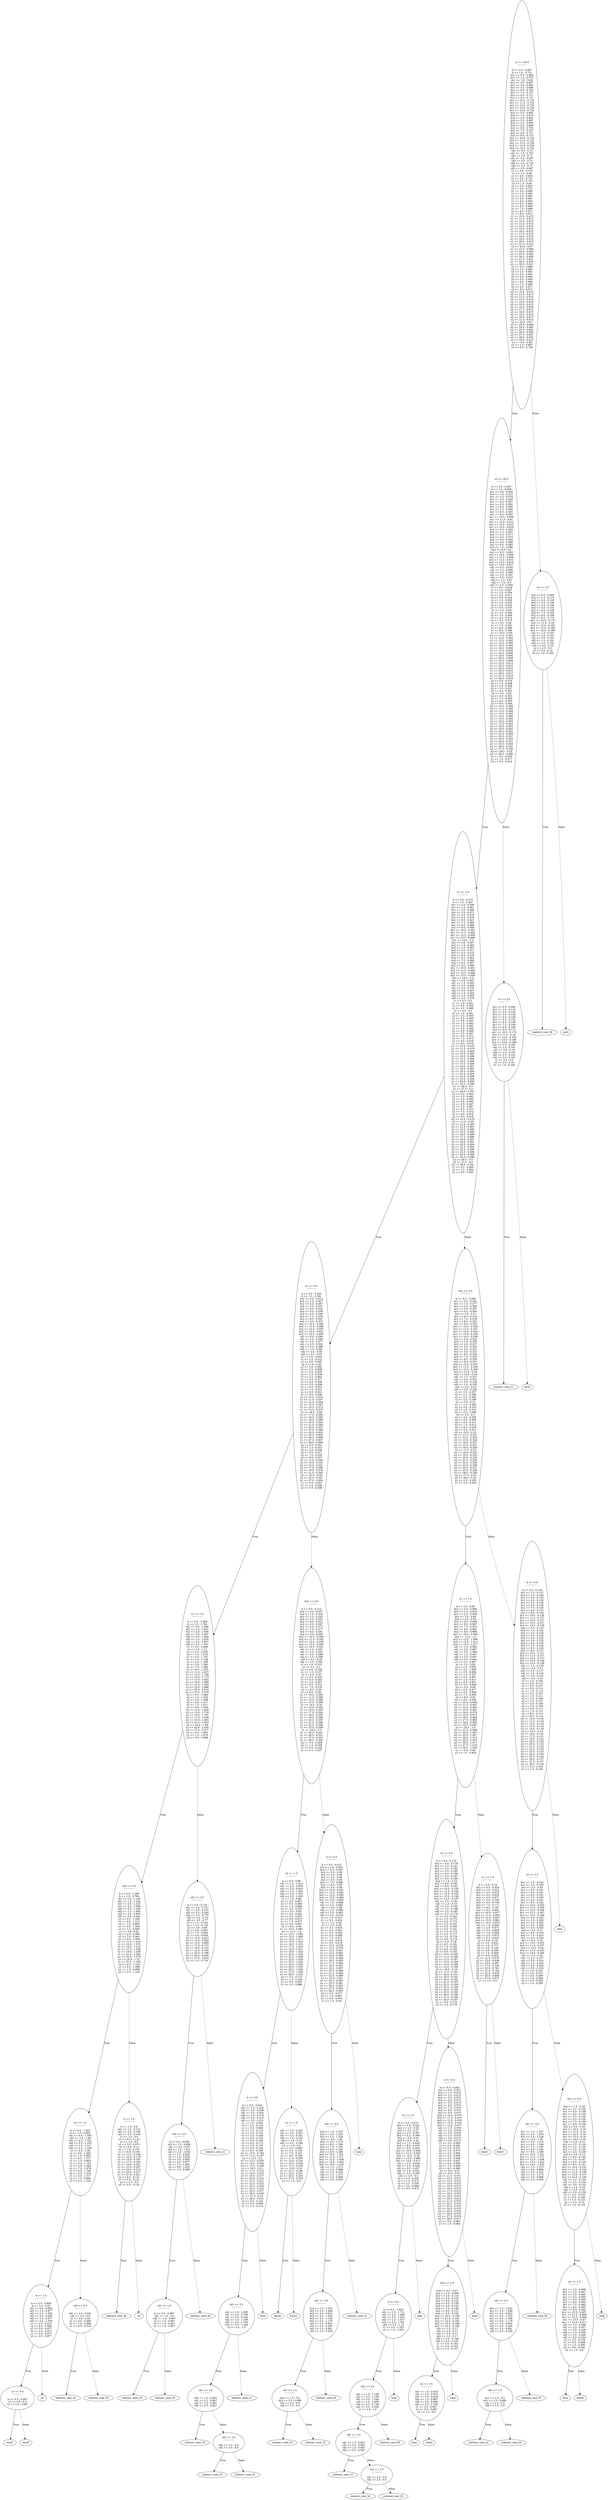 digraph {
0 [label="x1 <= 29.5
--------------

b <= 0.5 : 0.697
b <= 1.5 : 0.721
bc1 <= 0.5 : 0.663
bc1 <= 1.5 : 0.673
bc1 <= 2.5 : 0.68
bc1 <= 3.5 : 0.687
bc1 <= 4.5 : 0.693
bc1 <= 5.5 : 0.698
bc1 <= 6.5 : 0.703
bc1 <= 7.5 : 0.707
bc1 <= 8.5 : 0.711
bc1 <= 9.5 : 0.715
bc1 <= 10.5 : 0.719
bc1 <= 11.5 : 0.722
bc1 <= 12.5 : 0.725
bc1 <= 13.5 : 0.729
bc1 <= 14.5 : 0.732
bc2 <= 0.5 : 0.665
bc2 <= 1.5 : 0.674
bc2 <= 2.5 : 0.681
bc2 <= 3.5 : 0.687
bc2 <= 4.5 : 0.693
bc2 <= 5.5 : 0.698
bc2 <= 6.5 : 0.703
bc2 <= 7.5 : 0.707
bc2 <= 8.5 : 0.711
bc2 <= 9.5 : 0.715
bc2 <= 10.5 : 0.719
bc2 <= 11.5 : 0.722
bc2 <= 12.5 : 0.726
bc2 <= 13.5 : 0.729
bc2 <= 14.5 : 0.732
cd1 <= 0.5 : 0.73
cd1 <= 1.5 : 0.722
cd1 <= 2.5 : 0.71
cd1 <= 3.5 : 0.697
cd2 <= 0.5 : 0.73
cd2 <= 1.5 : 0.722
cd2 <= 2.5 : 0.71
cd2 <= 3.5 : 0.697
s1 <= 0.5 : 0.733
s1 <= 1.5 : 0.66
s1 <= 2.5 : 0.654
s1 <= 3.5 : 0.731
s2 <= 0.5 : 0.733
s2 <= 1.5 : 0.66
s2 <= 2.5 : 0.654
s2 <= 3.5 : 0.731
x1 <= 0.5 : 0.685
x1 <= 1.5 : 0.682
x1 <= 2.5 : 0.661
x1 <= 3.5 : 0.661
x1 <= 4.5 : 0.665
x1 <= 5.5 : 0.665
x1 <= 6.5 : 0.668
x1 <= 7.5 : 0.668
x1 <= 8.5 : 0.671
x1 <= 9.5 : 0.671
x1 <= 10.5 : 0.673
x1 <= 11.5 : 0.673
x1 <= 12.5 : 0.675
x1 <= 13.5 : 0.674
x1 <= 14.5 : 0.675
x1 <= 15.5 : 0.675
x1 <= 16.5 : 0.675
x1 <= 17.5 : 0.675
x1 <= 18.5 : 0.675
x1 <= 19.5 : 0.674
x1 <= 20.5 : 0.673
x1 <= 21.5 : 0.672
x1 <= 22.5 : 0.67
x1 <= 23.5 : 0.668
x1 <= 24.5 : 0.665
x1 <= 25.5 : 0.662
x1 <= 26.5 : 0.656
x1 <= 27.5 : 0.651
x1 <= 28.5 : 0.635
x1 <= 29.5 : 0.613
x2 <= 0.5 : 0.686
x2 <= 1.5 : 0.682
x2 <= 2.5 : 0.661
x2 <= 3.5 : 0.661
x2 <= 4.5 : 0.665
x2 <= 5.5 : 0.665
x2 <= 6.5 : 0.669
x2 <= 7.5 : 0.669
x2 <= 8.5 : 0.671
x2 <= 9.5 : 0.671
x2 <= 10.5 : 0.673
x2 <= 11.5 : 0.673
x2 <= 12.5 : 0.675
x2 <= 13.5 : 0.674
x2 <= 14.5 : 0.676
x2 <= 15.5 : 0.675
x2 <= 16.5 : 0.676
x2 <= 17.5 : 0.675
x2 <= 18.5 : 0.675
x2 <= 19.5 : 0.674
x2 <= 20.5 : 0.673
x2 <= 21.5 : 0.672
x2 <= 22.5 : 0.67
x2 <= 23.5 : 0.668
x2 <= 24.5 : 0.665
x2 <= 25.5 : 0.662
x2 <= 26.5 : 0.656
x2 <= 27.5 : 0.651
x2 <= 28.5 : 0.635
x2 <= 29.5 : 0.613
y1 <= 0.5 : 0.69
y1 <= 1.5 : 0.687
y2 <= 0.5 : 0.728"];
1 [label="x2 <= 29.5
--------------

b <= 0.5 : 0.587
b <= 1.5 : 0.606
bc1 <= 0.5 : 0.565
bc1 <= 1.5 : 0.572
bc1 <= 2.5 : 0.578
bc1 <= 3.5 : 0.583
bc1 <= 4.5 : 0.587
bc1 <= 5.5 : 0.592
bc1 <= 6.5 : 0.595
bc1 <= 7.5 : 0.599
bc1 <= 8.5 : 0.602
bc1 <= 9.5 : 0.605
bc1 <= 10.5 : 0.608
bc1 <= 11.5 : 0.61
bc1 <= 12.5 : 0.613
bc1 <= 13.5 : 0.615
bc1 <= 14.5 : 0.618
bc2 <= 0.5 : 0.559
bc2 <= 1.5 : 0.567
bc2 <= 2.5 : 0.573
bc2 <= 3.5 : 0.579
bc2 <= 4.5 : 0.584
bc2 <= 5.5 : 0.588
bc2 <= 6.5 : 0.593
bc2 <= 7.5 : 0.596
bc2 <= 8.5 : 0.6
bc2 <= 9.5 : 0.603
bc2 <= 10.5 : 0.606
bc2 <= 11.5 : 0.609
bc2 <= 12.5 : 0.612
bc2 <= 13.5 : 0.615
bc2 <= 14.5 : 0.617
cd1 <= 0.5 : 0.616
cd1 <= 1.5 : 0.609
cd1 <= 2.5 : 0.599
cd1 <= 3.5 : 0.587
cd2 <= 0.5 : 0.616
cd2 <= 1.5 : 0.61
cd2 <= 2.5 : 0.6
cd2 <= 3.5 : 0.593
s1 <= 0.5 : 0.618
s1 <= 1.5 : 0.567
s1 <= 2.5 : 0.559
s1 <= 3.5 : 0.617
s2 <= 0.5 : 0.618
s2 <= 1.5 : 0.558
s2 <= 2.5 : 0.552
s2 <= 3.5 : 0.616
x1 <= 0.5 : 0.576
x1 <= 1.5 : 0.58
x1 <= 2.5 : 0.569
x1 <= 3.5 : 0.569
x1 <= 4.5 : 0.574
x1 <= 5.5 : 0.575
x1 <= 6.5 : 0.58
x1 <= 7.5 : 0.581
x1 <= 8.5 : 0.586
x1 <= 9.5 : 0.586
x1 <= 10.5 : 0.59
x1 <= 11.5 : 0.591
x1 <= 12.5 : 0.595
x1 <= 13.5 : 0.595
x1 <= 14.5 : 0.599
x1 <= 15.5 : 0.599
x1 <= 16.5 : 0.602
x1 <= 17.5 : 0.603
x1 <= 18.5 : 0.606
x1 <= 19.5 : 0.606
x1 <= 20.5 : 0.609
x1 <= 21.5 : 0.609
x1 <= 22.5 : 0.612
x1 <= 23.5 : 0.612
x1 <= 24.5 : 0.615
x1 <= 25.5 : 0.615
x1 <= 26.5 : 0.617
x1 <= 27.5 : 0.618
x1 <= 28.5 : 0.619
x2 <= 0.5 : 0.576
x2 <= 1.5 : 0.568
x2 <= 2.5 : 0.558
x2 <= 3.5 : 0.557
x2 <= 4.5 : 0.561
x2 <= 5.5 : 0.56
x2 <= 6.5 : 0.563
x2 <= 7.5 : 0.563
x2 <= 8.5 : 0.565
x2 <= 9.5 : 0.564
x2 <= 10.5 : 0.566
x2 <= 11.5 : 0.565
x2 <= 12.5 : 0.566
x2 <= 13.5 : 0.565
x2 <= 14.5 : 0.566
x2 <= 15.5 : 0.565
x2 <= 16.5 : 0.565
x2 <= 17.5 : 0.564
x2 <= 18.5 : 0.563
x2 <= 19.5 : 0.562
x2 <= 20.5 : 0.561
x2 <= 21.5 : 0.559
x2 <= 22.5 : 0.557
x2 <= 23.5 : 0.555
x2 <= 24.5 : 0.551
x2 <= 25.5 : 0.548
x2 <= 26.5 : 0.541
x2 <= 27.5 : 0.536
x2 <= 28.5 : 0.52
x2 <= 29.5 : 0.496
y1 <= 0.5 : 0.579
y1 <= 1.5 : 0.577
y2 <= 0.5 : 0.614"];
2 [label="s1 <= 2.5
--------------

b <= 0.5 : 0.473
b <= 1.5 : 0.487
bc1 <= 0.5 : 0.456
bc1 <= 1.5 : 0.461
bc1 <= 2.5 : 0.466
bc1 <= 3.5 : 0.471
bc1 <= 4.5 : 0.474
bc1 <= 5.5 : 0.478
bc1 <= 6.5 : 0.481
bc1 <= 7.5 : 0.484
bc1 <= 8.5 : 0.486
bc1 <= 9.5 : 0.489
bc1 <= 10.5 : 0.491
bc1 <= 11.5 : 0.493
bc1 <= 12.5 : 0.496
bc1 <= 13.5 : 0.498
bc1 <= 14.5 : 0.5
bc2 <= 0.5 : 0.457
bc2 <= 1.5 : 0.462
bc2 <= 2.5 : 0.467
bc2 <= 3.5 : 0.471
bc2 <= 4.5 : 0.475
bc2 <= 5.5 : 0.478
bc2 <= 6.5 : 0.482
bc2 <= 7.5 : 0.484
bc2 <= 8.5 : 0.487
bc2 <= 9.5 : 0.489
bc2 <= 10.5 : 0.491
bc2 <= 11.5 : 0.494
bc2 <= 12.5 : 0.496
bc2 <= 13.5 : 0.498
bc2 <= 14.5 : 0.5
cd1 <= 0.5 : 0.497
cd1 <= 1.5 : 0.493
cd1 <= 2.5 : 0.485
cd1 <= 3.5 : 0.479
cd2 <= 0.5 : 0.497
cd2 <= 1.5 : 0.493
cd2 <= 2.5 : 0.485
cd2 <= 3.5 : 0.479
s1 <= 0.5 : 0.5
s1 <= 1.5 : 0.461
s1 <= 2.5 : 0.454
s1 <= 3.5 : 0.499
s2 <= 0.5 : 0.5
s2 <= 1.5 : 0.461
s2 <= 2.5 : 0.455
s2 <= 3.5 : 0.499
x1 <= 0.5 : 0.463
x1 <= 1.5 : 0.462
x1 <= 2.5 : 0.462
x1 <= 3.5 : 0.462
x1 <= 4.5 : 0.466
x1 <= 5.5 : 0.467
x1 <= 6.5 : 0.471
x1 <= 7.5 : 0.472
x1 <= 8.5 : 0.476
x1 <= 9.5 : 0.476
x1 <= 10.5 : 0.479
x1 <= 11.5 : 0.479
x1 <= 12.5 : 0.483
x1 <= 13.5 : 0.483
x1 <= 14.5 : 0.486
x1 <= 15.5 : 0.486
x1 <= 16.5 : 0.489
x1 <= 17.5 : 0.489
x1 <= 18.5 : 0.491
x1 <= 19.5 : 0.491
x1 <= 20.5 : 0.494
x1 <= 21.5 : 0.494
x1 <= 22.5 : 0.496
x1 <= 23.5 : 0.496
x1 <= 24.5 : 0.498
x1 <= 25.5 : 0.498
x1 <= 26.5 : 0.5
x1 <= 27.5 : 0.5
x1 <= 28.5 : 0.501
x2 <= 0.5 : 0.463
x2 <= 1.5 : 0.462
x2 <= 2.5 : 0.462
x2 <= 3.5 : 0.462
x2 <= 4.5 : 0.467
x2 <= 5.5 : 0.467
x2 <= 6.5 : 0.471
x2 <= 7.5 : 0.472
x2 <= 8.5 : 0.476
x2 <= 9.5 : 0.476
x2 <= 10.5 : 0.479
x2 <= 11.5 : 0.48
x2 <= 12.5 : 0.483
x2 <= 13.5 : 0.483
x2 <= 14.5 : 0.486
x2 <= 15.5 : 0.486
x2 <= 16.5 : 0.489
x2 <= 17.5 : 0.489
x2 <= 18.5 : 0.491
x2 <= 19.5 : 0.491
x2 <= 20.5 : 0.494
x2 <= 21.5 : 0.494
x2 <= 22.5 : 0.496
x2 <= 23.5 : 0.496
x2 <= 24.5 : 0.498
x2 <= 25.5 : 0.498
x2 <= 26.5 : 0.5
x2 <= 27.5 : 0.5
x2 <= 28.5 : 0.501
y1 <= 0.5 : 0.466
y1 <= 1.5 : 0.464
y2 <= 0.5 : 0.495"];
3 [label="s2 <= 2.5
--------------

b <= 0.5 : 0.543
b <= 1.5 : 0.581
bc2 <= 0.5 : 0.412
bc2 <= 1.5 : 0.457
bc2 <= 2.5 : 0.487
bc2 <= 3.5 : 0.507
bc2 <= 4.5 : 0.524
bc2 <= 5.5 : 0.538
bc2 <= 6.5 : 0.549
bc2 <= 7.5 : 0.558
bc2 <= 8.5 : 0.567
bc2 <= 9.5 : 0.575
bc2 <= 10.5 : 0.582
bc2 <= 11.5 : 0.589
bc2 <= 12.5 : 0.595
bc2 <= 13.5 : 0.601
bc2 <= 14.5 : 0.606
cd1 <= 0.5 : 0.598
cd1 <= 1.5 : 0.594
cd1 <= 2.5 : 0.577
cd1 <= 3.5 : 0.562
cd2 <= 0.5 : 0.598
cd2 <= 1.5 : 0.581
cd2 <= 2.5 : 0.56
cd2 <= 3.5 : 0.55
s1 <= 0.5 : 0.604
s1 <= 1.5 : 0.412
s2 <= 0.5 : 0.605
s2 <= 1.5 : 0.48
s2 <= 2.5 : 0.382
s2 <= 3.5 : 0.608
x1 <= 0.5 : 0.429
x1 <= 1.5 : 0.436
x1 <= 2.5 : 0.464
x1 <= 3.5 : 0.477
x1 <= 4.5 : 0.498
x1 <= 5.5 : 0.508
x1 <= 6.5 : 0.523
x1 <= 7.5 : 0.531
x1 <= 8.5 : 0.541
x1 <= 9.5 : 0.546
x1 <= 10.5 : 0.553
x1 <= 11.5 : 0.557
x1 <= 12.5 : 0.564
x1 <= 13.5 : 0.567
x1 <= 14.5 : 0.573
x1 <= 15.5 : 0.575
x1 <= 16.5 : 0.58
x1 <= 17.5 : 0.582
x1 <= 18.5 : 0.586
x1 <= 19.5 : 0.589
x1 <= 20.5 : 0.592
x1 <= 21.5 : 0.594
x1 <= 22.5 : 0.597
x1 <= 23.5 : 0.599
x1 <= 24.5 : 0.602
x1 <= 25.5 : 0.603
x1 <= 26.5 : 0.606
x1 <= 27.5 : 0.607
x1 <= 28.5 : 0.609
x2 <= 0.5 : 0.561
x2 <= 1.5 : 0.541
x2 <= 3.0 : 0.508
x2 <= 5.0 : 0.517
x2 <= 7.0 : 0.528
x2 <= 9.0 : 0.537
x2 <= 11.0 : 0.545
x2 <= 13.0 : 0.553
x2 <= 15.0 : 0.561
x2 <= 17.0 : 0.569
x2 <= 19.0 : 0.576
x2 <= 21.0 : 0.583
x2 <= 23.0 : 0.59
x2 <= 25.0 : 0.597
x2 <= 27.0 : 0.604
y1 <= 0.5 : 0.547
y1 <= 1.5 : 0.546
y2 <= 0.5 : 0.598"];
4 [label="s1 <= 1.5
--------------

b <= 0.5 : 2.006
b <= 1.5 : 1.744
cd1 <= 0.5 : 1.946
cd1 <= 1.5 : 1.851
cd1 <= 2.5 : 1.659
cd1 <= 3.5 : 1.487
cd2 <= 0.5 : 1.946
cd2 <= 1.5 : 1.876
cd2 <= 2.5 : 1.697
cd2 <= 3.5 : 1.501
s1 <= 0.5 : 2.009
s1 <= 1.5 : 1.12
s2 <= 0.5 : 2.023
s2 <= 1.5 : 1.218
x1 <= 0.5 : 1.191
x1 <= 1.5 : 1.128
x1 <= 3.0 : 1.259
x1 <= 5.0 : 1.385
x1 <= 7.0 : 1.496
x1 <= 9.0 : 1.579
x1 <= 11.0 : 1.637
x1 <= 13.0 : 1.708
x1 <= 15.0 : 1.773
x1 <= 17.0 : 1.832
x1 <= 19.0 : 1.888
x1 <= 21.0 : 1.939
x1 <= 23.0 : 1.988
x1 <= 25.0 : 2.033
x1 <= 27.0 : 2.076
x2 <= 0.5 : 1.289
x2 <= 1.5 : 1.226
x2 <= 3.0 : 1.308
x2 <= 5.0 : 1.417
x2 <= 7.0 : 1.517
x2 <= 9.0 : 1.594
x2 <= 11.0 : 1.649
x2 <= 13.0 : 1.718
x2 <= 15.0 : 1.781
x2 <= 17.0 : 1.839
x2 <= 19.0 : 1.893
x2 <= 21.0 : 1.943
x2 <= 23.0 : 1.99
x2 <= 25.0 : 2.035
x2 <= 27.0 : 2.077
y1 <= 0.5 : 1.863
y1 <= 1.5 : 1.679
y2 <= 0.5 : 1.966"];
5 [label="cd2 <= 3.5
--------------

b <= 0.5 : 1.289
b <= 1.5 : 0.794
cd1 <= 0.5 : 1.106
cd1 <= 1.5 : 1.234
cd1 <= 2.5 : 1.225
cd1 <= 3.5 : 1.306
cd2 <= 0.5 : 1.106
cd2 <= 1.5 : 1.045
cd2 <= 2.5 : 0.925
cd2 <= 3.5 : 0.641
s1 <= 0.5 : 1.186
s2 <= 0.5 : 1.213
s2 <= 1.5 : 0.695
x1 <= 0.5 : 1.006
x1 <= 1.5 : 0.695
x1 <= 3.0 : 0.81
x1 <= 5.0 : 0.904
x1 <= 7.0 : 0.961
x1 <= 9.0 : 1.006
x1 <= 11.0 : 1.014
x1 <= 13.0 : 1.073
x1 <= 15.0 : 1.123
x1 <= 17.0 : 1.168
x1 <= 19.0 : 1.208
x1 <= 21.0 : 1.245
x1 <= 23.0 : 1.279
x1 <= 25.0 : 1.31
x1 <= 27.0 : 1.339
x2 <= 0.5 : 1.144
y1 <= 0.5 : 1.006
y1 <= 1.5 : 0.695
y2 <= 0.5 : 1.144"];
6 [label="s2 <= 1.5
--------------

b <= 0.5 : 1.653
b <= 1.5 : 0.863
cd1 <= 0.5 : 1.355
cd1 <= 1.5 : 1.68
cd1 <= 2.5 : 1.701
cd2 <= 0.5 : 1.355
cd2 <= 1.5 : 1.317
cd2 <= 2.5 : 1.189
s1 <= 0.5 : 1.36
s2 <= 0.5 : 1.465
s2 <= 1.5 : 0.863
x1 <= 0.5 : 1.317
x1 <= 1.5 : 0.863
x1 <= 3.0 : 1.163
x1 <= 5.0 : 1.466
x1 <= 7.0 : 1.678
x1 <= 9.0 : 1.766
x2 <= 0.5 : 1.524
y1 <= 0.5 : 1.317
y1 <= 1.5 : 0.863
y2 <= 0.5 : 1.524"];
7 [label="b <= 1.5
--------------

b <= 0.5 : 0.838
b <= 1.5 : 0.25
cd1 <= 0.5 : 0.692
cd1 <= 1.5 : 0.877
cd1 <= 2.5 : 1.002
cd2 <= 0.5 : 0.692
cd2 <= 1.5 : 0.877
cd2 <= 2.5 : 1.002
s1 <= 0.5 : 0.412
s2 <= 0.5 : 0.594
x1 <= 0.5 : 0.877
x2 <= 0.5 : 0.877
y1 <= 0.5 : 0.877
y2 <= 0.5 : 0.877"];
8 [label="s1 <= 0.5
--------------

b <= 0.5 : 0.667
s1 <= 0.5 : 0.0
s2 <= 0.5 : 0.667"];
9 [label="send1"];
8 -> 9 [label="True"];
10 [label="send2"];
8 -> 10 [style="dashed", label="False"];
7 -> 8 [label="True"];
11 [label="cd"];
7 -> 11 [style="dashed", label="False"];
6 -> 7 [label="True"];
12 [label="cd2 <= 2.5
--------------

cd1 <= 1.5 : 0.451
cd2 <= 2.5 : 0.0
x1 <= 3.0 : 0.25
x1 <= 5.0 : 0.406
x1 <= 7.0 : 0.488
x1 <= 9.0 : 0.518"];
13 [label="station2_cmd_34"];
12 -> 13 [label="True"];
14 [label="station2_cmd_35"];
12 -> 14 [style="dashed", label="False"];
6 -> 12 [style="dashed", label="False"];
5 -> 6 [label="True"];
15 [label="b <= 1.5
--------------

b <= 1.5 : 0.0
cd1 <= 1.5 : 0.212
cd1 <= 2.5 : 0.193
cd1 <= 3.5 : 0.158
s2 <= 1.5 : 0.0
x1 <= 0.5 : 0.131
x1 <= 1.5 : 0.0
x1 <= 3.0 : 0.073
x1 <= 5.0 : 0.11
x1 <= 7.0 : 0.137
x1 <= 9.0 : 0.155
x1 <= 11.0 : 0.168
x1 <= 13.0 : 0.178
x1 <= 15.0 : 0.187
x1 <= 17.0 : 0.195
x1 <= 19.0 : 0.201
x1 <= 21.0 : 0.207
x1 <= 23.0 : 0.212
x1 <= 25.0 : 0.217
x1 <= 27.0 : 0.221
x2 <= 0.5 : 0.131
y1 <= 0.5 : 0.131
y1 <= 1.5 : 0.0
y2 <= 0.5 : 0.131"];
16 [label="station2_cmd_36"];
15 -> 16 [label="True"];
17 [label="cd"];
15 -> 17 [style="dashed", label="False"];
5 -> 15 [style="dashed", label="False"];
4 -> 5 [label="True"];
18 [label="cd1 <= 3.5
--------------

b <= 0.5 : 0.716
cd1 <= 1.5 : 0.727
cd1 <= 2.5 : 0.572
cd1 <= 3.5 : 0.185
cd2 <= 1.5 : 0.779
cd2 <= 2.5 : 0.74
cd2 <= 3.5 : 0.77
s2 <= 1.5 : 0.716
x2 <= 1.0 : 0.716
x2 <= 3.0 : 0.66
x2 <= 5.0 : 0.661
x2 <= 7.0 : 0.644
x2 <= 9.0 : 0.644
x2 <= 11.0 : 0.613
x2 <= 13.0 : 0.652
x2 <= 15.0 : 0.685
x2 <= 17.0 : 0.715
x2 <= 19.0 : 0.741
x2 <= 21.0 : 0.765
x2 <= 23.0 : 0.786
x2 <= 25.0 : 0.806
x2 <= 27.0 : 0.824
y1 <= 1.0 : 0.716"];
19 [label="cd1 <= 2.5
--------------

b <= 0.5 : 0.828
cd1 <= 1.5 : 0.656
cd1 <= 2.5 : 0.25
cd2 <= 1.5 : 1.011
cd2 <= 2.5 : 1.052
s2 <= 1.5 : 0.828
x2 <= 1.0 : 0.828
x2 <= 3.0 : 0.692
x2 <= 5.0 : 0.877
x2 <= 7.0 : 1.002
x2 <= 9.0 : 1.052
y1 <= 1.0 : 0.828"];
20 [label="cd1 <= 1.5
--------------

b <= 0.5 : 0.667
cd1 <= 1.5 : 0.0
cd2 <= 1.5 : 0.667
s2 <= 1.5 : 0.667
x2 <= 1.0 : 0.667
y1 <= 1.0 : 0.667"];
21 [label="station1_cmd_18"];
20 -> 21 [label="True"];
22 [label="station1_cmd_19"];
20 -> 22 [style="dashed", label="False"];
19 -> 20 [label="True"];
23 [label="station1_cmd_20"];
19 -> 23 [style="dashed", label="False"];
18 -> 19 [label="True"];
24 [label="station1_cmd_21"];
18 -> 24 [style="dashed", label="False"];
4 -> 18 [style="dashed", label="False"];
3 -> 4 [label="True"];
25 [label="bc2 <= 0.5
--------------

b <= 0.5 : 0.215
bc2 <= 0.5 : 0.207
bc2 <= 1.5 : 0.229
bc2 <= 2.5 : 0.243
bc2 <= 3.5 : 0.252
bc2 <= 4.5 : 0.261
bc2 <= 5.5 : 0.267
bc2 <= 6.5 : 0.273
bc2 <= 7.5 : 0.277
bc2 <= 8.5 : 0.281
bc2 <= 9.5 : 0.285
bc2 <= 10.5 : 0.288
bc2 <= 11.5 : 0.292
bc2 <= 12.5 : 0.295
bc2 <= 13.5 : 0.298
bc2 <= 14.5 : 0.301
cd1 <= 1.5 : 0.297
cd1 <= 2.5 : 0.291
cd1 <= 3.5 : 0.288
cd2 <= 1.5 : 0.298
cd2 <= 2.5 : 0.29
cd2 <= 3.5 : 0.281
s1 <= 1.5 : 0.215
s2 <= 3.5 : 0.3
x1 <= 0.5 : 0.229
x1 <= 1.5 : 0.237
x1 <= 2.5 : 0.25
x1 <= 3.5 : 0.255
x1 <= 4.5 : 0.263
x1 <= 5.5 : 0.267
x1 <= 6.5 : 0.273
x1 <= 7.5 : 0.276
x1 <= 8.5 : 0.28
x1 <= 9.5 : 0.281
x1 <= 10.5 : 0.284
x1 <= 11.5 : 0.286
x1 <= 12.5 : 0.288
x1 <= 13.5 : 0.289
x1 <= 14.5 : 0.29
x1 <= 15.5 : 0.292
x1 <= 16.5 : 0.293
x1 <= 17.5 : 0.294
x1 <= 18.5 : 0.295
x1 <= 19.5 : 0.296
x1 <= 20.5 : 0.297
x1 <= 21.5 : 0.298
x1 <= 22.5 : 0.298
x1 <= 23.5 : 0.299
x1 <= 24.5 : 0.3
x1 <= 25.5 : 0.301
x1 <= 26.5 : 0.301
x1 <= 27.5 : 0.302
x1 <= 28.5 : 0.302
x2 <= 0.5 : 0.268
x2 <= 1.5 : 0.248
y1 <= 0.5 : 0.229
y1 <= 1.5 : 0.237"];
26 [label="x2 <= 1.5
--------------

b <= 0.5 : 0.89
cd1 <= 1.5 : 1.012
cd1 <= 2.5 : 0.979
cd1 <= 3.5 : 0.933
cd2 <= 1.5 : 1.005
cd2 <= 2.5 : 1.001
cd2 <= 3.5 : 1.026
s1 <= 1.5 : 0.89
s2 <= 3.5 : 0.857
x1 <= 0.5 : 0.865
x1 <= 1.5 : 0.886
x1 <= 2.5 : 0.922
x1 <= 3.5 : 0.93
x1 <= 4.5 : 0.951
x1 <= 5.5 : 0.957
x1 <= 6.5 : 0.973
x1 <= 7.5 : 0.977
x1 <= 8.5 : 0.987
x1 <= 9.5 : 0.99
x1 <= 10.5 : 0.997
x1 <= 11.5 : 1.0
x1 <= 12.5 : 1.005
x1 <= 13.5 : 1.008
x1 <= 14.5 : 1.011
x1 <= 15.5 : 1.014
x1 <= 16.5 : 1.016
x1 <= 17.5 : 1.019
x1 <= 18.5 : 1.021
x1 <= 19.5 : 1.024
x1 <= 20.5 : 1.025
x1 <= 21.5 : 1.028
x1 <= 22.5 : 1.028
x1 <= 23.5 : 1.032
x1 <= 24.5 : 1.032
x1 <= 25.5 : 1.035
x1 <= 26.5 : 1.034
x1 <= 27.5 : 1.038
x1 <= 28.5 : 1.031
x2 <= 0.5 : 0.715
x2 <= 1.5 : 0.239
y1 <= 0.5 : 0.865
y1 <= 1.5 : 0.886"];
27 [label="b <= 0.5
--------------

b <= 0.5 : 0.044
cd1 <= 1.5 : 0.216
cd1 <= 2.5 : 0.208
cd1 <= 3.5 : 0.204
cd2 <= 1.5 : 0.219
cd2 <= 2.5 : 0.215
cd2 <= 3.5 : 0.221
s1 <= 1.5 : 0.044
s2 <= 3.5 : 0.216
x1 <= 0.5 : 0.084
x1 <= 1.5 : 0.114
x1 <= 2.5 : 0.131
x1 <= 3.5 : 0.146
x1 <= 4.5 : 0.155
x1 <= 5.5 : 0.165
x1 <= 6.5 : 0.172
x1 <= 7.5 : 0.179
x1 <= 8.5 : 0.184
x1 <= 9.5 : 0.189
x1 <= 10.5 : 0.193
x1 <= 11.5 : 0.197
x1 <= 12.5 : 0.2
x1 <= 13.5 : 0.203
x1 <= 14.5 : 0.206
x1 <= 15.5 : 0.208
x1 <= 16.5 : 0.21
x1 <= 17.5 : 0.213
x1 <= 18.5 : 0.215
x1 <= 19.5 : 0.217
x1 <= 20.5 : 0.219
x1 <= 21.5 : 0.221
x1 <= 22.5 : 0.222
x1 <= 23.5 : 0.224
x1 <= 24.5 : 0.225
x1 <= 25.5 : 0.227
x1 <= 26.5 : 0.228
x1 <= 27.5 : 0.23
x1 <= 28.5 : 0.231
x2 <= 0.5 : 0.216
y1 <= 0.5 : 0.084
y1 <= 1.5 : 0.114"];
28 [label="cd1 <= 3.5
--------------

cd1 <= 1.5 : 1.005
cd1 <= 2.5 : 0.738
cd1 <= 3.5 : 0.594
cd2 <= 1.5 : 1.189
cd2 <= 2.5 : 1.156
cd2 <= 3.5 : 1.344
s2 <= 3.5 : 1.0"];
29 [label="cd1 <= 1.5
--------------

cd1 <= 1.5 : 0.667
cd1 <= 2.5 : 0.667
cd2 <= 1.5 : 0.667
cd2 <= 2.5 : 0.667"];
30 [label="station1_cmd_18"];
29 -> 30 [label="True"];
31 [label="cd1 <= 2.5
--------------

cd1 <= 2.5 : 0.0
cd2 <= 2.5 : 0.0"];
32 [label="station1_cmd_19"];
31 -> 32 [label="True"];
33 [label="station1_cmd_20"];
31 -> 33 [style="dashed", label="False"];
29 -> 31 [style="dashed", label="False"];
28 -> 29 [label="True"];
34 [label="station1_cmd_21"];
28 -> 34 [style="dashed", label="False"];
27 -> 28 [label="True"];
35 [label="time"];
27 -> 35 [style="dashed", label="False"];
26 -> 27 [label="True"];
36 [label="x1 <= 1.0
--------------

cd1 <= 1.5 : 0.262
cd1 <= 2.5 : 0.261
cd1 <= 3.5 : 0.261
cd2 <= 1.5 : 0.232
cd2 <= 2.5 : 0.23
cd2 <= 3.5 : 0.248
x1 <= 1.0 : 0.0
x1 <= 3.0 : 0.089
x1 <= 5.0 : 0.134
x1 <= 7.0 : 0.167
x1 <= 9.0 : 0.189
x1 <= 11.0 : 0.205
x1 <= 13.0 : 0.216
x1 <= 15.0 : 0.226
x1 <= 17.0 : 0.233
x1 <= 19.0 : 0.24
x1 <= 21.0 : 0.246
x1 <= 23.0 : 0.251
x1 <= 25.0 : 0.255
x1 <= 27.0 : 0.259
y1 <= 1.0 : 0.0"];
37 [label="send2"];
36 -> 37 [label="True"];
38 [label="busy2"];
36 -> 38 [style="dashed", label="False"];
26 -> 36 [style="dashed", label="False"];
25 -> 26 [label="True"];
39 [label="b <= 0.5
--------------

b <= 0.5 : 0.015
bc2 <= 1.5 : 0.091
bc2 <= 2.5 : 0.091
bc2 <= 3.5 : 0.09
bc2 <= 4.5 : 0.09
bc2 <= 5.5 : 0.09
bc2 <= 6.5 : 0.09
bc2 <= 7.5 : 0.089
bc2 <= 8.5 : 0.09
bc2 <= 9.5 : 0.09
bc2 <= 10.5 : 0.091
bc2 <= 11.5 : 0.091
bc2 <= 12.5 : 0.092
bc2 <= 13.5 : 0.092
bc2 <= 14.5 : 0.093
cd1 <= 1.5 : 0.088
cd1 <= 2.5 : 0.083
cd1 <= 3.5 : 0.08
cd2 <= 1.5 : 0.089
cd2 <= 2.5 : 0.083
cd2 <= 3.5 : 0.079
s1 <= 1.5 : 0.015
x1 <= 0.5 : 0.034
x1 <= 1.5 : 0.04
x1 <= 2.5 : 0.05
x1 <= 3.5 : 0.054
x1 <= 4.5 : 0.061
x1 <= 5.5 : 0.064
x1 <= 6.5 : 0.069
x1 <= 7.5 : 0.071
x1 <= 8.5 : 0.074
x1 <= 9.5 : 0.076
x1 <= 10.5 : 0.078
x1 <= 11.5 : 0.079
x1 <= 12.5 : 0.081
x1 <= 13.5 : 0.082
x1 <= 14.5 : 0.083
x1 <= 15.5 : 0.084
x1 <= 16.5 : 0.085
x1 <= 17.5 : 0.086
x1 <= 18.5 : 0.087
x1 <= 19.5 : 0.087
x1 <= 20.5 : 0.088
x1 <= 21.5 : 0.089
x1 <= 22.5 : 0.089
x1 <= 23.5 : 0.09
x1 <= 24.5 : 0.091
x1 <= 25.5 : 0.091
x1 <= 26.5 : 0.092
x1 <= 27.5 : 0.092
x1 <= 28.5 : 0.093
x2 <= 0.5 : 0.077
x2 <= 1.5 : 0.087
y1 <= 0.5 : 0.034
y1 <= 1.5 : 0.04"];
40 [label="cd1 <= 3.5
--------------

bc2 <= 1.5 : 1.357
bc2 <= 2.5 : 1.333
bc2 <= 3.5 : 1.228
bc2 <= 4.5 : 1.26
bc2 <= 5.5 : 1.274
bc2 <= 6.5 : 1.266
bc2 <= 7.5 : 1.192
bc2 <= 8.5 : 1.242
bc2 <= 9.5 : 1.289
bc2 <= 10.5 : 1.331
bc2 <= 11.5 : 1.371
bc2 <= 12.5 : 1.408
bc2 <= 13.5 : 1.443
bc2 <= 14.5 : 1.476
cd1 <= 1.5 : 1.273
cd1 <= 2.5 : 0.888
cd1 <= 3.5 : 0.525
cd2 <= 1.5 : 1.273
cd2 <= 2.5 : 0.888
cd2 <= 3.5 : 0.525"];
41 [label="cd1 <= 2.5
--------------

bc2 <= 1.5 : 1.022
bc2 <= 2.5 : 1.046
bc2 <= 3.5 : 0.922
bc2 <= 4.5 : 1.022
bc2 <= 5.5 : 1.106
bc2 <= 6.5 : 1.178
cd1 <= 1.5 : 0.801
cd1 <= 2.5 : 0.295
cd2 <= 1.5 : 0.801
cd2 <= 2.5 : 0.295"];
42 [label="cd1 <= 1.5
--------------

bc2 <= 1.5 : 0.5
bc2 <= 2.5 : 0.689
cd1 <= 1.5 : 0.0
cd2 <= 1.5 : 0.0"];
43 [label="station1_cmd_18"];
42 -> 43 [label="True"];
44 [label="station1_cmd_19"];
42 -> 44 [style="dashed", label="False"];
41 -> 42 [label="True"];
45 [label="station1_cmd_20"];
41 -> 45 [style="dashed", label="False"];
40 -> 41 [label="True"];
46 [label="station1_cmd_21"];
40 -> 46 [style="dashed", label="False"];
39 -> 40 [label="True"];
47 [label="time"];
39 -> 47 [style="dashed", label="False"];
25 -> 39 [style="dashed", label="False"];
3 -> 25 [style="dashed", label="False"];
2 -> 3 [label="True"];
48 [label="bc1 <= 0.5
--------------

b <= 0.5 : 0.298
bc1 <= 0.5 : 0.261
bc1 <= 1.5 : 0.277
bc1 <= 2.5 : 0.289
bc1 <= 3.5 : 0.297
bc1 <= 4.5 : 0.304
bc1 <= 5.5 : 0.31
bc1 <= 6.5 : 0.314
bc1 <= 7.5 : 0.318
bc1 <= 8.5 : 0.322
bc1 <= 9.5 : 0.325
bc1 <= 10.5 : 0.328
bc1 <= 11.5 : 0.331
bc1 <= 12.5 : 0.334
bc1 <= 13.5 : 0.336
bc1 <= 14.5 : 0.339
bc2 <= 0.5 : 0.322
bc2 <= 1.5 : 0.325
bc2 <= 2.5 : 0.327
bc2 <= 3.5 : 0.329
bc2 <= 4.5 : 0.331
bc2 <= 5.5 : 0.332
bc2 <= 6.5 : 0.334
bc2 <= 7.5 : 0.335
bc2 <= 8.5 : 0.336
bc2 <= 9.5 : 0.337
bc2 <= 10.5 : 0.337
bc2 <= 11.5 : 0.338
bc2 <= 12.5 : 0.339
bc2 <= 13.5 : 0.34
bc2 <= 14.5 : 0.34
cd1 <= 1.5 : 0.337
cd1 <= 2.5 : 0.332
cd1 <= 3.5 : 0.326
cd2 <= 1.5 : 0.335
cd2 <= 2.5 : 0.33
cd2 <= 3.5 : 0.328
s1 <= 3.5 : 0.337
s2 <= 1.5 : 0.298
s2 <= 2.5 : 0.306
s2 <= 3.5 : 0.339
x1 <= 0.5 : 0.31
x1 <= 1.5 : 0.282
x2 <= 0.5 : 0.314
x2 <= 1.5 : 0.315
x2 <= 2.5 : 0.299
x2 <= 3.5 : 0.3
x2 <= 4.5 : 0.305
x2 <= 5.5 : 0.306
x2 <= 6.5 : 0.311
x2 <= 7.5 : 0.312
x2 <= 8.5 : 0.316
x2 <= 9.5 : 0.317
x2 <= 10.5 : 0.32
x2 <= 11.5 : 0.321
x2 <= 12.5 : 0.324
x2 <= 13.5 : 0.324
x2 <= 14.5 : 0.327
x2 <= 15.5 : 0.327
x2 <= 16.5 : 0.329
x2 <= 17.5 : 0.33
x2 <= 18.5 : 0.332
x2 <= 19.5 : 0.332
x2 <= 20.5 : 0.334
x2 <= 21.5 : 0.334
x2 <= 22.5 : 0.336
x2 <= 23.5 : 0.336
x2 <= 24.5 : 0.337
x2 <= 25.5 : 0.338
x2 <= 26.5 : 0.339
x2 <= 27.5 : 0.34
x2 <= 28.5 : 0.34
y1 <= 0.5 : 0.293
y1 <= 1.5 : 0.294"];
49 [label="x1 <= 1.5
--------------

b <= 0.5 : 0.85
bc2 <= 0.5 : 0.896
bc2 <= 1.5 : 0.914
bc2 <= 2.5 : 0.928
bc2 <= 3.5 : 0.94
bc2 <= 4.5 : 0.95
bc2 <= 5.5 : 0.959
bc2 <= 6.5 : 0.967
bc2 <= 7.5 : 0.975
bc2 <= 8.5 : 0.982
bc2 <= 9.5 : 0.988
bc2 <= 10.5 : 0.994
bc2 <= 11.5 : 1.0
bc2 <= 12.5 : 1.006
bc2 <= 13.5 : 1.011
bc2 <= 14.5 : 1.017
cd1 <= 1.5 : 0.994
cd1 <= 2.5 : 0.987
cd1 <= 3.5 : 1.008
cd2 <= 1.5 : 0.987
cd2 <= 2.5 : 0.947
cd2 <= 3.5 : 0.902
s1 <= 3.5 : 0.807
s2 <= 1.5 : 0.85
s2 <= 2.5 : 0.853
s2 <= 3.5 : 1.009
x1 <= 0.5 : 0.694
x1 <= 1.5 : 0.327
x2 <= 0.5 : 0.951
x2 <= 1.5 : 0.911
x2 <= 2.5 : 0.851
x2 <= 3.5 : 0.848
x2 <= 4.5 : 0.88
x2 <= 5.5 : 0.877
x2 <= 6.5 : 0.908
x2 <= 7.5 : 0.905
x2 <= 8.5 : 0.93
x2 <= 9.5 : 0.928
x2 <= 10.5 : 0.949
x2 <= 11.5 : 0.947
x2 <= 12.5 : 0.962
x2 <= 13.5 : 0.961
x2 <= 14.5 : 0.974
x2 <= 15.5 : 0.973
x2 <= 16.5 : 0.984
x2 <= 17.5 : 0.983
x2 <= 18.5 : 0.992
x2 <= 19.5 : 0.991
x2 <= 20.5 : 1.0
x2 <= 21.5 : 0.999
x2 <= 22.5 : 1.007
x2 <= 23.5 : 1.007
x2 <= 24.5 : 1.012
x2 <= 25.5 : 1.013
x2 <= 26.5 : 1.017
x2 <= 27.5 : 1.018
x2 <= 28.5 : 1.018
y1 <= 0.5 : 0.82
y1 <= 1.5 : 0.818"];
50 [label="x2 <= 0.5
--------------

b <= 0.5 : 0.175
bc2 <= 0.5 : 0.179
bc2 <= 1.5 : 0.181
bc2 <= 2.5 : 0.183
bc2 <= 3.5 : 0.185
bc2 <= 4.5 : 0.186
bc2 <= 5.5 : 0.187
bc2 <= 6.5 : 0.189
bc2 <= 7.5 : 0.19
bc2 <= 8.5 : 0.191
bc2 <= 9.5 : 0.192
bc2 <= 10.5 : 0.193
bc2 <= 11.5 : 0.194
bc2 <= 12.5 : 0.195
bc2 <= 13.5 : 0.196
bc2 <= 14.5 : 0.197
cd1 <= 1.5 : 0.191
cd1 <= 2.5 : 0.19
cd1 <= 3.5 : 0.192
cd2 <= 1.5 : 0.188
cd2 <= 2.5 : 0.183
cd2 <= 3.5 : 0.179
s1 <= 3.5 : 0.183
s2 <= 1.5 : 0.175
s2 <= 2.5 : 0.175
s2 <= 3.5 : 0.197
x1 <= 0.5 : 0.189
x2 <= 0.5 : 0.161
x2 <= 1.5 : 0.172
x2 <= 2.5 : 0.177
x2 <= 3.5 : 0.178
x2 <= 4.5 : 0.179
x2 <= 5.5 : 0.18
x2 <= 6.5 : 0.181
x2 <= 7.5 : 0.182
x2 <= 8.5 : 0.183
x2 <= 9.5 : 0.184
x2 <= 10.5 : 0.185
x2 <= 11.5 : 0.186
x2 <= 12.5 : 0.187
x2 <= 13.5 : 0.188
x2 <= 14.5 : 0.188
x2 <= 15.5 : 0.189
x2 <= 16.5 : 0.19
x2 <= 17.5 : 0.191
x2 <= 18.5 : 0.191
x2 <= 19.5 : 0.192
x2 <= 20.5 : 0.192
x2 <= 21.5 : 0.193
x2 <= 22.5 : 0.194
x2 <= 23.5 : 0.194
x2 <= 24.5 : 0.195
x2 <= 25.5 : 0.195
x2 <= 26.5 : 0.196
x2 <= 27.5 : 0.196
x2 <= 28.5 : 0.197
y1 <= 0.5 : 0.175
y1 <= 1.5 : 0.176"];
51 [label="s2 <= 2.5
--------------

b <= 0.5 : 0.472
bc2 <= 0.5 : 0.321
bc2 <= 1.5 : 0.35
bc2 <= 2.5 : 0.37
bc2 <= 3.5 : 0.387
bc2 <= 4.5 : 0.399
bc2 <= 5.5 : 0.41
bc2 <= 6.5 : 0.42
bc2 <= 7.5 : 0.429
bc2 <= 8.5 : 0.436
bc2 <= 9.5 : 0.443
bc2 <= 10.5 : 0.449
bc2 <= 11.5 : 0.455
bc2 <= 12.5 : 0.46
bc2 <= 13.5 : 0.466
bc2 <= 14.5 : 0.471
cd1 <= 1.5 : 0.449
cd1 <= 2.5 : 0.445
cd1 <= 3.5 : 0.457
cd2 <= 1.5 : 0.431
cd2 <= 2.5 : 0.409
cd2 <= 3.5 : 0.4
s1 <= 3.5 : 0.433
s2 <= 1.5 : 0.472
s2 <= 2.5 : 0.205
s2 <= 3.5 : 0.468
x1 <= 0.5 : 0.472"];
52 [label="b <= 0.5
--------------

b <= 0.5 : 1.033
cd1 <= 1.5 : 1.711
cd1 <= 2.5 : 1.689
cd1 <= 3.5 : 1.815
cd2 <= 1.5 : 1.537
cd2 <= 2.5 : 1.301
cd2 <= 3.5 : 1.14
s1 <= 3.5 : 1.333
s2 <= 1.5 : 1.033"];
53 [label="cd2 <= 3.5
--------------

cd1 <= 1.5 : 1.189
cd1 <= 2.5 : 1.156
cd1 <= 3.5 : 1.344
cd2 <= 1.5 : 1.005
cd2 <= 2.5 : 0.738
cd2 <= 3.5 : 0.594
s1 <= 3.5 : 1.0"];
54 [label="cd1 <= 1.5
--------------

cd1 <= 1.5 : 0.667
cd1 <= 2.5 : 0.667
cd2 <= 1.5 : 0.667
cd2 <= 2.5 : 0.667"];
55 [label="station2_cmd_33"];
54 -> 55 [label="True"];
56 [label="cd1 <= 2.5
--------------

cd1 <= 2.5 : 0.0
cd2 <= 2.5 : 0.0"];
57 [label="station2_cmd_34"];
56 -> 57 [label="True"];
58 [label="station2_cmd_35"];
56 -> 58 [style="dashed", label="False"];
54 -> 56 [style="dashed", label="False"];
53 -> 54 [label="True"];
59 [label="station2_cmd_36"];
53 -> 59 [style="dashed", label="False"];
52 -> 53 [label="True"];
60 [label="time"];
52 -> 60 [style="dashed", label="False"];
51 -> 52 [label="True"];
61 [label="time"];
51 -> 61 [style="dashed", label="False"];
50 -> 51 [label="True"];
62 [label="b <= 0.5
--------------

b <= 0.5 : 0.063
bc2 <= 0.5 : 0.071
bc2 <= 1.5 : 0.072
bc2 <= 2.5 : 0.072
bc2 <= 3.5 : 0.073
bc2 <= 4.5 : 0.073
bc2 <= 5.5 : 0.074
bc2 <= 6.5 : 0.074
bc2 <= 7.5 : 0.074
bc2 <= 8.5 : 0.075
bc2 <= 9.5 : 0.075
bc2 <= 10.5 : 0.075
bc2 <= 11.5 : 0.076
bc2 <= 12.5 : 0.076
bc2 <= 13.5 : 0.076
bc2 <= 14.5 : 0.077
cd1 <= 1.5 : 0.076
cd1 <= 2.5 : 0.076
cd1 <= 3.5 : 0.076
cd2 <= 1.5 : 0.075
cd2 <= 2.5 : 0.073
cd2 <= 3.5 : 0.072
s1 <= 3.5 : 0.069
s2 <= 2.0 : 0.063
x1 <= 0.5 : 0.072
x2 <= 1.5 : 0.073
x2 <= 2.5 : 0.065
x2 <= 3.5 : 0.065
x2 <= 4.5 : 0.066
x2 <= 5.5 : 0.067
x2 <= 6.5 : 0.068
x2 <= 7.5 : 0.068
x2 <= 8.5 : 0.069
x2 <= 9.5 : 0.07
x2 <= 10.5 : 0.07
x2 <= 11.5 : 0.071
x2 <= 12.5 : 0.071
x2 <= 13.5 : 0.072
x2 <= 14.5 : 0.072
x2 <= 15.5 : 0.072
x2 <= 16.5 : 0.073
x2 <= 17.5 : 0.073
x2 <= 18.5 : 0.073
x2 <= 19.5 : 0.074
x2 <= 20.5 : 0.074
x2 <= 21.5 : 0.075
x2 <= 22.5 : 0.075
x2 <= 23.5 : 0.075
x2 <= 24.5 : 0.075
x2 <= 25.5 : 0.076
x2 <= 26.5 : 0.076
x2 <= 27.5 : 0.076
x2 <= 28.5 : 0.077
y1 <= 0.5 : 0.063
y1 <= 1.5 : 0.064"];
63 [label="bc2 <= 0.5
--------------

bc2 <= 0.5 : 0.07
bc2 <= 1.5 : 0.099
bc2 <= 2.5 : 0.114
bc2 <= 3.5 : 0.124
bc2 <= 4.5 : 0.132
bc2 <= 5.5 : 0.138
bc2 <= 6.5 : 0.143
bc2 <= 7.5 : 0.148
bc2 <= 8.5 : 0.151
bc2 <= 9.5 : 0.155
bc2 <= 10.5 : 0.158
bc2 <= 11.5 : 0.161
bc2 <= 12.5 : 0.163
bc2 <= 13.5 : 0.166
bc2 <= 14.5 : 0.168
cd1 <= 1.5 : 0.17
cd1 <= 2.5 : 0.17
cd1 <= 3.5 : 0.17
cd2 <= 1.5 : 0.17
cd2 <= 2.5 : 0.169
cd2 <= 3.5 : 0.167
s1 <= 3.5 : 0.163
x1 <= 0.5 : 0.163
x2 <= 1.5 : 0.137"];
64 [label="x2 <= 1.5
--------------

cd1 <= 1.5 : 0.918
cd1 <= 2.5 : 0.918
cd1 <= 3.5 : 0.918
cd2 <= 1.5 : 0.867
cd2 <= 2.5 : 0.809
cd2 <= 3.5 : 0.743
s1 <= 3.5 : 0.667
x1 <= 0.5 : 0.667
x2 <= 1.5 : 0.0"];
65 [label="time"];
64 -> 65 [label="True"];
66 [label="send2"];
64 -> 66 [style="dashed", label="False"];
63 -> 64 [label="True"];
67 [label="time"];
63 -> 67 [style="dashed", label="False"];
62 -> 63 [label="True"];
68 [label="time"];
62 -> 68 [style="dashed", label="False"];
50 -> 62 [style="dashed", label="False"];
49 -> 50 [label="True"];
69 [label="y1 <= 1.0
--------------

b <= 0.5 : 0.19
bc2 <= 0.5 : 0.424
bc2 <= 1.5 : 0.516
bc2 <= 2.5 : 0.578
bc2 <= 3.5 : 0.635
bc2 <= 4.5 : 0.671
bc2 <= 5.5 : 0.706
bc2 <= 6.5 : 0.739
bc2 <= 7.5 : 0.771
bc2 <= 8.5 : 0.787
bc2 <= 9.5 : 0.802
bc2 <= 10.5 : 0.817
bc2 <= 11.5 : 0.832
bc2 <= 12.5 : 0.847
bc2 <= 13.5 : 0.861
bc2 <= 14.5 : 0.875
cd1 <= 1.5 : 0.869
cd1 <= 2.5 : 0.871
cd1 <= 3.5 : 0.889
cd2 <= 1.5 : 0.849
cd2 <= 2.5 : 0.815
cd2 <= 3.5 : 0.816
s2 <= 2.0 : 0.19
s2 <= 3.5 : 0.832
x2 <= 1.0 : 0.771
x2 <= 3.0 : 0.154
x2 <= 5.0 : 0.286
x2 <= 7.0 : 0.409
x2 <= 9.0 : 0.503
x2 <= 11.0 : 0.579
x2 <= 13.0 : 0.636
x2 <= 15.0 : 0.687
x2 <= 17.0 : 0.726
x2 <= 19.0 : 0.761
x2 <= 21.0 : 0.794
x2 <= 23.0 : 0.825
x2 <= 25.0 : 0.849
x2 <= 27.0 : 0.872
y1 <= 1.0 : 0.0"];
70 [label="send1"];
69 -> 70 [label="True"];
71 [label="busy1"];
69 -> 71 [style="dashed", label="False"];
49 -> 69 [style="dashed", label="False"];
48 -> 49 [label="True"];
72 [label="b <= 0.5
--------------

b <= 0.5 : 0.104
bc1 <= 1.5 : 0.127
bc1 <= 2.5 : 0.126
bc1 <= 3.5 : 0.125
bc1 <= 4.5 : 0.126
bc1 <= 5.5 : 0.126
bc1 <= 6.5 : 0.126
bc1 <= 7.5 : 0.125
bc1 <= 8.5 : 0.125
bc1 <= 9.5 : 0.126
bc1 <= 10.5 : 0.126
bc1 <= 11.5 : 0.127
bc1 <= 12.5 : 0.127
bc1 <= 13.5 : 0.127
bc1 <= 14.5 : 0.128
bc2 <= 0.5 : 0.123
bc2 <= 1.5 : 0.124
bc2 <= 2.5 : 0.124
bc2 <= 3.5 : 0.125
bc2 <= 4.5 : 0.125
bc2 <= 5.5 : 0.125
bc2 <= 6.5 : 0.126
bc2 <= 7.5 : 0.126
bc2 <= 8.5 : 0.126
bc2 <= 9.5 : 0.127
bc2 <= 10.5 : 0.127
bc2 <= 11.5 : 0.127
bc2 <= 12.5 : 0.127
bc2 <= 13.5 : 0.128
bc2 <= 14.5 : 0.128
cd1 <= 1.5 : 0.125
cd1 <= 2.5 : 0.12
cd1 <= 3.5 : 0.117
cd2 <= 1.5 : 0.124
cd2 <= 2.5 : 0.121
cd2 <= 3.5 : 0.12
s2 <= 1.5 : 0.104
s2 <= 2.5 : 0.113
s2 <= 3.5 : 0.127
x1 <= 0.5 : 0.113
x1 <= 1.5 : 0.113
x2 <= 0.5 : 0.107
x2 <= 1.5 : 0.111
x2 <= 2.5 : 0.106
x2 <= 3.5 : 0.107
x2 <= 4.5 : 0.108
x2 <= 5.5 : 0.109
x2 <= 6.5 : 0.111
x2 <= 7.5 : 0.112
x2 <= 8.5 : 0.113
x2 <= 9.5 : 0.114
x2 <= 10.5 : 0.116
x2 <= 11.5 : 0.116
x2 <= 12.5 : 0.118
x2 <= 13.5 : 0.118
x2 <= 14.5 : 0.119
x2 <= 15.5 : 0.12
x2 <= 16.5 : 0.121
x2 <= 17.5 : 0.121
x2 <= 18.5 : 0.122
x2 <= 19.5 : 0.123
x2 <= 20.5 : 0.123
x2 <= 21.5 : 0.124
x2 <= 22.5 : 0.125
x2 <= 23.5 : 0.125
x2 <= 24.5 : 0.126
x2 <= 25.5 : 0.126
x2 <= 26.5 : 0.127
x2 <= 27.5 : 0.127
x2 <= 28.5 : 0.128
y1 <= 0.5 : 0.104
y1 <= 1.5 : 0.105"];
73 [label="s2 <= 2.5
--------------

bc1 <= 1.5 : 0.344
bc1 <= 2.5 : 0.343
bc1 <= 3.5 : 0.34
bc1 <= 4.5 : 0.341
bc1 <= 5.5 : 0.341
bc1 <= 6.5 : 0.341
bc1 <= 7.5 : 0.339
bc1 <= 8.5 : 0.341
bc1 <= 9.5 : 0.342
bc1 <= 10.5 : 0.343
bc1 <= 11.5 : 0.345
bc1 <= 12.5 : 0.346
bc1 <= 13.5 : 0.347
bc1 <= 14.5 : 0.348
bc2 <= 0.5 : 0.252
bc2 <= 1.5 : 0.269
bc2 <= 2.5 : 0.283
bc2 <= 3.5 : 0.294
bc2 <= 4.5 : 0.302
bc2 <= 5.5 : 0.31
bc2 <= 6.5 : 0.316
bc2 <= 7.5 : 0.323
bc2 <= 8.5 : 0.326
bc2 <= 9.5 : 0.33
bc2 <= 10.5 : 0.333
bc2 <= 11.5 : 0.337
bc2 <= 12.5 : 0.34
bc2 <= 13.5 : 0.343
bc2 <= 14.5 : 0.346
cd1 <= 1.5 : 0.34
cd1 <= 2.5 : 0.327
cd1 <= 3.5 : 0.316
cd2 <= 1.5 : 0.343
cd2 <= 2.5 : 0.334
cd2 <= 3.5 : 0.324
s2 <= 2.5 : 0.191
s2 <= 3.5 : 0.337
x1 <= 0.5 : 0.299
x1 <= 1.5 : 0.298
x2 <= 0.5 : 0.302
x2 <= 1.5 : 0.295"];
74 [label="cd1 <= 3.5
--------------

bc1 <= 1.5 : 1.357
bc1 <= 2.5 : 1.333
bc1 <= 3.5 : 1.228
bc1 <= 4.5 : 1.26
bc1 <= 5.5 : 1.274
bc1 <= 6.5 : 1.266
bc1 <= 7.5 : 1.192
bc1 <= 8.5 : 1.242
bc1 <= 9.5 : 1.289
bc1 <= 10.5 : 1.331
bc1 <= 11.5 : 1.371
bc1 <= 12.5 : 1.408
bc1 <= 13.5 : 1.443
bc1 <= 14.5 : 1.476
cd1 <= 1.5 : 1.273
cd1 <= 2.5 : 0.888
cd1 <= 3.5 : 0.525
cd2 <= 1.5 : 1.273
cd2 <= 2.5 : 0.888
cd2 <= 3.5 : 0.525"];
75 [label="cd1 <= 2.5
--------------

bc1 <= 1.5 : 1.022
bc1 <= 2.5 : 1.046
bc1 <= 3.5 : 0.922
bc1 <= 4.5 : 1.022
bc1 <= 5.5 : 1.106
bc1 <= 6.5 : 1.178
cd1 <= 1.5 : 0.801
cd1 <= 2.5 : 0.295
cd2 <= 1.5 : 0.801
cd2 <= 2.5 : 0.295"];
76 [label="cd1 <= 1.5
--------------

bc1 <= 1.5 : 0.5
bc1 <= 2.5 : 0.689
cd1 <= 1.5 : 0.0
cd2 <= 1.5 : 0.0"];
77 [label="station2_cmd_33"];
76 -> 77 [label="True"];
78 [label="station2_cmd_34"];
76 -> 78 [style="dashed", label="False"];
75 -> 76 [label="True"];
79 [label="station2_cmd_35"];
75 -> 79 [style="dashed", label="False"];
74 -> 75 [label="True"];
80 [label="station2_cmd_36"];
74 -> 80 [style="dashed", label="False"];
73 -> 74 [label="True"];
81 [label="bc2 <= 0.5
--------------

bc1 <= 1.5 : 0.16
bc1 <= 2.5 : 0.159
bc1 <= 3.5 : 0.159
bc1 <= 4.5 : 0.159
bc1 <= 5.5 : 0.159
bc1 <= 6.5 : 0.159
bc1 <= 7.5 : 0.159
bc1 <= 8.5 : 0.159
bc1 <= 9.5 : 0.16
bc1 <= 10.5 : 0.16
bc1 <= 11.5 : 0.16
bc1 <= 12.5 : 0.16
bc1 <= 13.5 : 0.16
bc1 <= 14.5 : 0.16
bc2 <= 0.5 : 0.11
bc2 <= 1.5 : 0.119
bc2 <= 2.5 : 0.126
bc2 <= 3.5 : 0.132
bc2 <= 4.5 : 0.136
bc2 <= 5.5 : 0.14
bc2 <= 6.5 : 0.144
bc2 <= 7.5 : 0.147
bc2 <= 8.5 : 0.149
bc2 <= 9.5 : 0.151
bc2 <= 10.5 : 0.152
bc2 <= 11.5 : 0.154
bc2 <= 12.5 : 0.156
bc2 <= 13.5 : 0.157
bc2 <= 14.5 : 0.159
cd1 <= 1.5 : 0.159
cd1 <= 2.5 : 0.156
cd1 <= 3.5 : 0.155
cd2 <= 1.5 : 0.16
cd2 <= 2.5 : 0.16
cd2 <= 3.5 : 0.159
s2 <= 3.5 : 0.154
x1 <= 0.5 : 0.146
x1 <= 1.5 : 0.122
x2 <= 0.5 : 0.14
x2 <= 1.5 : 0.116"];
82 [label="x2 <= 1.5
--------------

bc1 <= 1.5 : 0.468
bc1 <= 2.5 : 0.467
bc1 <= 3.5 : 0.465
bc1 <= 4.5 : 0.465
bc1 <= 5.5 : 0.465
bc1 <= 6.5 : 0.464
bc1 <= 7.5 : 0.463
bc1 <= 8.5 : 0.465
bc1 <= 9.5 : 0.466
bc1 <= 10.5 : 0.467
bc1 <= 11.5 : 0.468
bc1 <= 12.5 : 0.469
bc1 <= 13.5 : 0.47
bc1 <= 14.5 : 0.471
cd1 <= 1.5 : 0.468
cd1 <= 2.5 : 0.457
cd1 <= 3.5 : 0.426
cd2 <= 1.5 : 0.456
cd2 <= 2.5 : 0.449
cd2 <= 3.5 : 0.454
s2 <= 3.5 : 0.278
x1 <= 0.5 : 0.408
x1 <= 1.5 : 0.295
x2 <= 0.5 : 0.202
x2 <= 1.5 : 0.0"];
83 [label="time"];
82 -> 83 [label="True"];
84 [label="send2"];
82 -> 84 [style="dashed", label="False"];
81 -> 82 [label="True"];
85 [label="time"];
81 -> 85 [style="dashed", label="False"];
73 -> 81 [style="dashed", label="False"];
72 -> 73 [label="True"];
86 [label="time"];
72 -> 86 [style="dashed", label="False"];
48 -> 72 [style="dashed", label="False"];
2 -> 48 [style="dashed", label="False"];
1 -> 2 [label="True"];
87 [label="s1 <= 2.5
--------------

bc1 <= 0.5 : 0.095
bc1 <= 1.5 : 0.115
bc1 <= 2.5 : 0.128
bc1 <= 3.5 : 0.138
bc1 <= 4.5 : 0.146
bc1 <= 5.5 : 0.153
bc1 <= 6.5 : 0.159
bc1 <= 7.5 : 0.164
bc1 <= 8.5 : 0.168
bc1 <= 9.5 : 0.173
bc1 <= 10.5 : 0.176
bc1 <= 11.5 : 0.18
bc1 <= 12.5 : 0.183
bc1 <= 13.5 : 0.186
bc1 <= 14.5 : 0.189
cd1 <= 1.5 : 0.191
cd1 <= 2.5 : 0.191
cd1 <= 3.5 : 0.19
cd2 <= 1.5 : 0.191
cd2 <= 2.5 : 0.191
cd2 <= 3.5 : 0.191
s1 <= 2.5 : 0.0
s1 <= 3.5 : 0.19
x1 <= 1.0 : 0.164"];
88 [label="station1_cmd_21"];
87 -> 88 [label="True"];
89 [label="end2"];
87 -> 89 [style="dashed", label="False"];
1 -> 87 [style="dashed", label="False"];
0 -> 1 [label="True"];
90 [label="s2 <= 2.5
--------------

bc2 <= 0.5 : 0.095
bc2 <= 1.5 : 0.115
bc2 <= 2.5 : 0.128
bc2 <= 3.5 : 0.138
bc2 <= 4.5 : 0.146
bc2 <= 5.5 : 0.153
bc2 <= 6.5 : 0.159
bc2 <= 7.5 : 0.164
bc2 <= 8.5 : 0.168
bc2 <= 9.5 : 0.173
bc2 <= 10.5 : 0.176
bc2 <= 11.5 : 0.18
bc2 <= 12.5 : 0.183
bc2 <= 13.5 : 0.186
bc2 <= 14.5 : 0.189
cd1 <= 1.5 : 0.191
cd1 <= 2.5 : 0.191
cd1 <= 3.5 : 0.191
cd2 <= 1.5 : 0.191
cd2 <= 2.5 : 0.191
cd2 <= 3.5 : 0.19
s2 <= 2.5 : 0.0
s2 <= 3.5 : 0.19
x2 <= 1.0 : 0.164"];
91 [label="station2_cmd_36"];
90 -> 91 [label="True"];
92 [label="end1"];
90 -> 92 [style="dashed", label="False"];
0 -> 90 [style="dashed", label="False"];

}